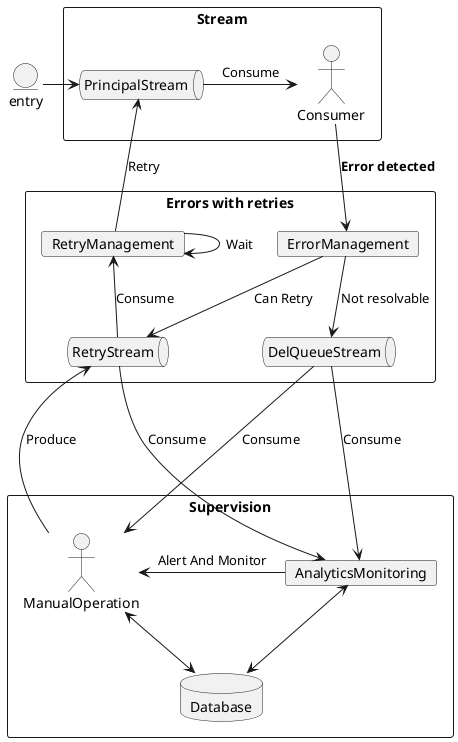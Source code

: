 @startuml

rectangle "Stream"  {
queue PrincipalStream
actor Consumer
}

rectangle "Errors with retries"  {
card ErrorManagement
queue RetryStream
card RetryManagement

queue DelQueueStream
}
rectangle "Supervision"  {
    card AnalyticsMonitoring
actor ManualOperation


database Database
}

entity entry

entry -> PrincipalStream

Consumer --> ErrorManagement : **Error detected**
ErrorManagement --> RetryStream : Can Retry

RetryManagement <-- RetryStream : Consume
RetryManagement --> RetryManagement : Wait
PrincipalStream <-- RetryManagement : Retry

ErrorManagement --> DelQueueStream : Not resolvable
DelQueueStream --> ManualOperation : Consume 
ManualOperation <--> Database 
ManualOperation -> RetryStream : Produce
Consumer <-l- PrincipalStream : Consume
RetryStream ---> AnalyticsMonitoring : Consume
DelQueueStream --->AnalyticsMonitoring : Consume
AnalyticsMonitoring->ManualOperation : Alert And Monitor
AnalyticsMonitoring <-> Database    
@enduml